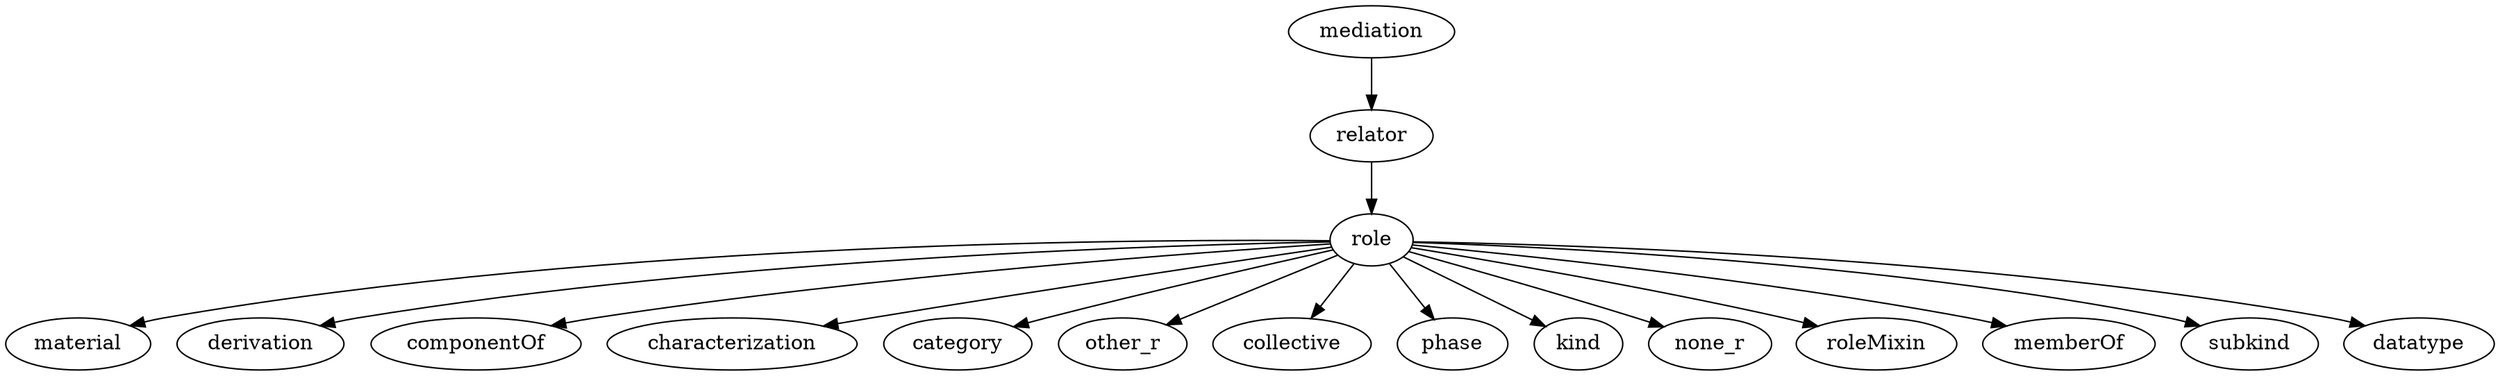 strict digraph {
mediation;
relator;
role;
material;
derivation;
componentOf;
characterization;
category;
other_r;
collective;
phase;
kind;
none_r;
roleMixin;
memberOf;
subkind;
datatype;
mediation -> relator;
relator -> role;
role -> material;
role -> derivation;
role -> componentOf;
role -> characterization;
role -> category;
role -> other_r;
role -> collective;
role -> phase;
role -> kind;
role -> none_r;
role -> roleMixin;
role -> memberOf;
role -> subkind;
role -> datatype;
}
